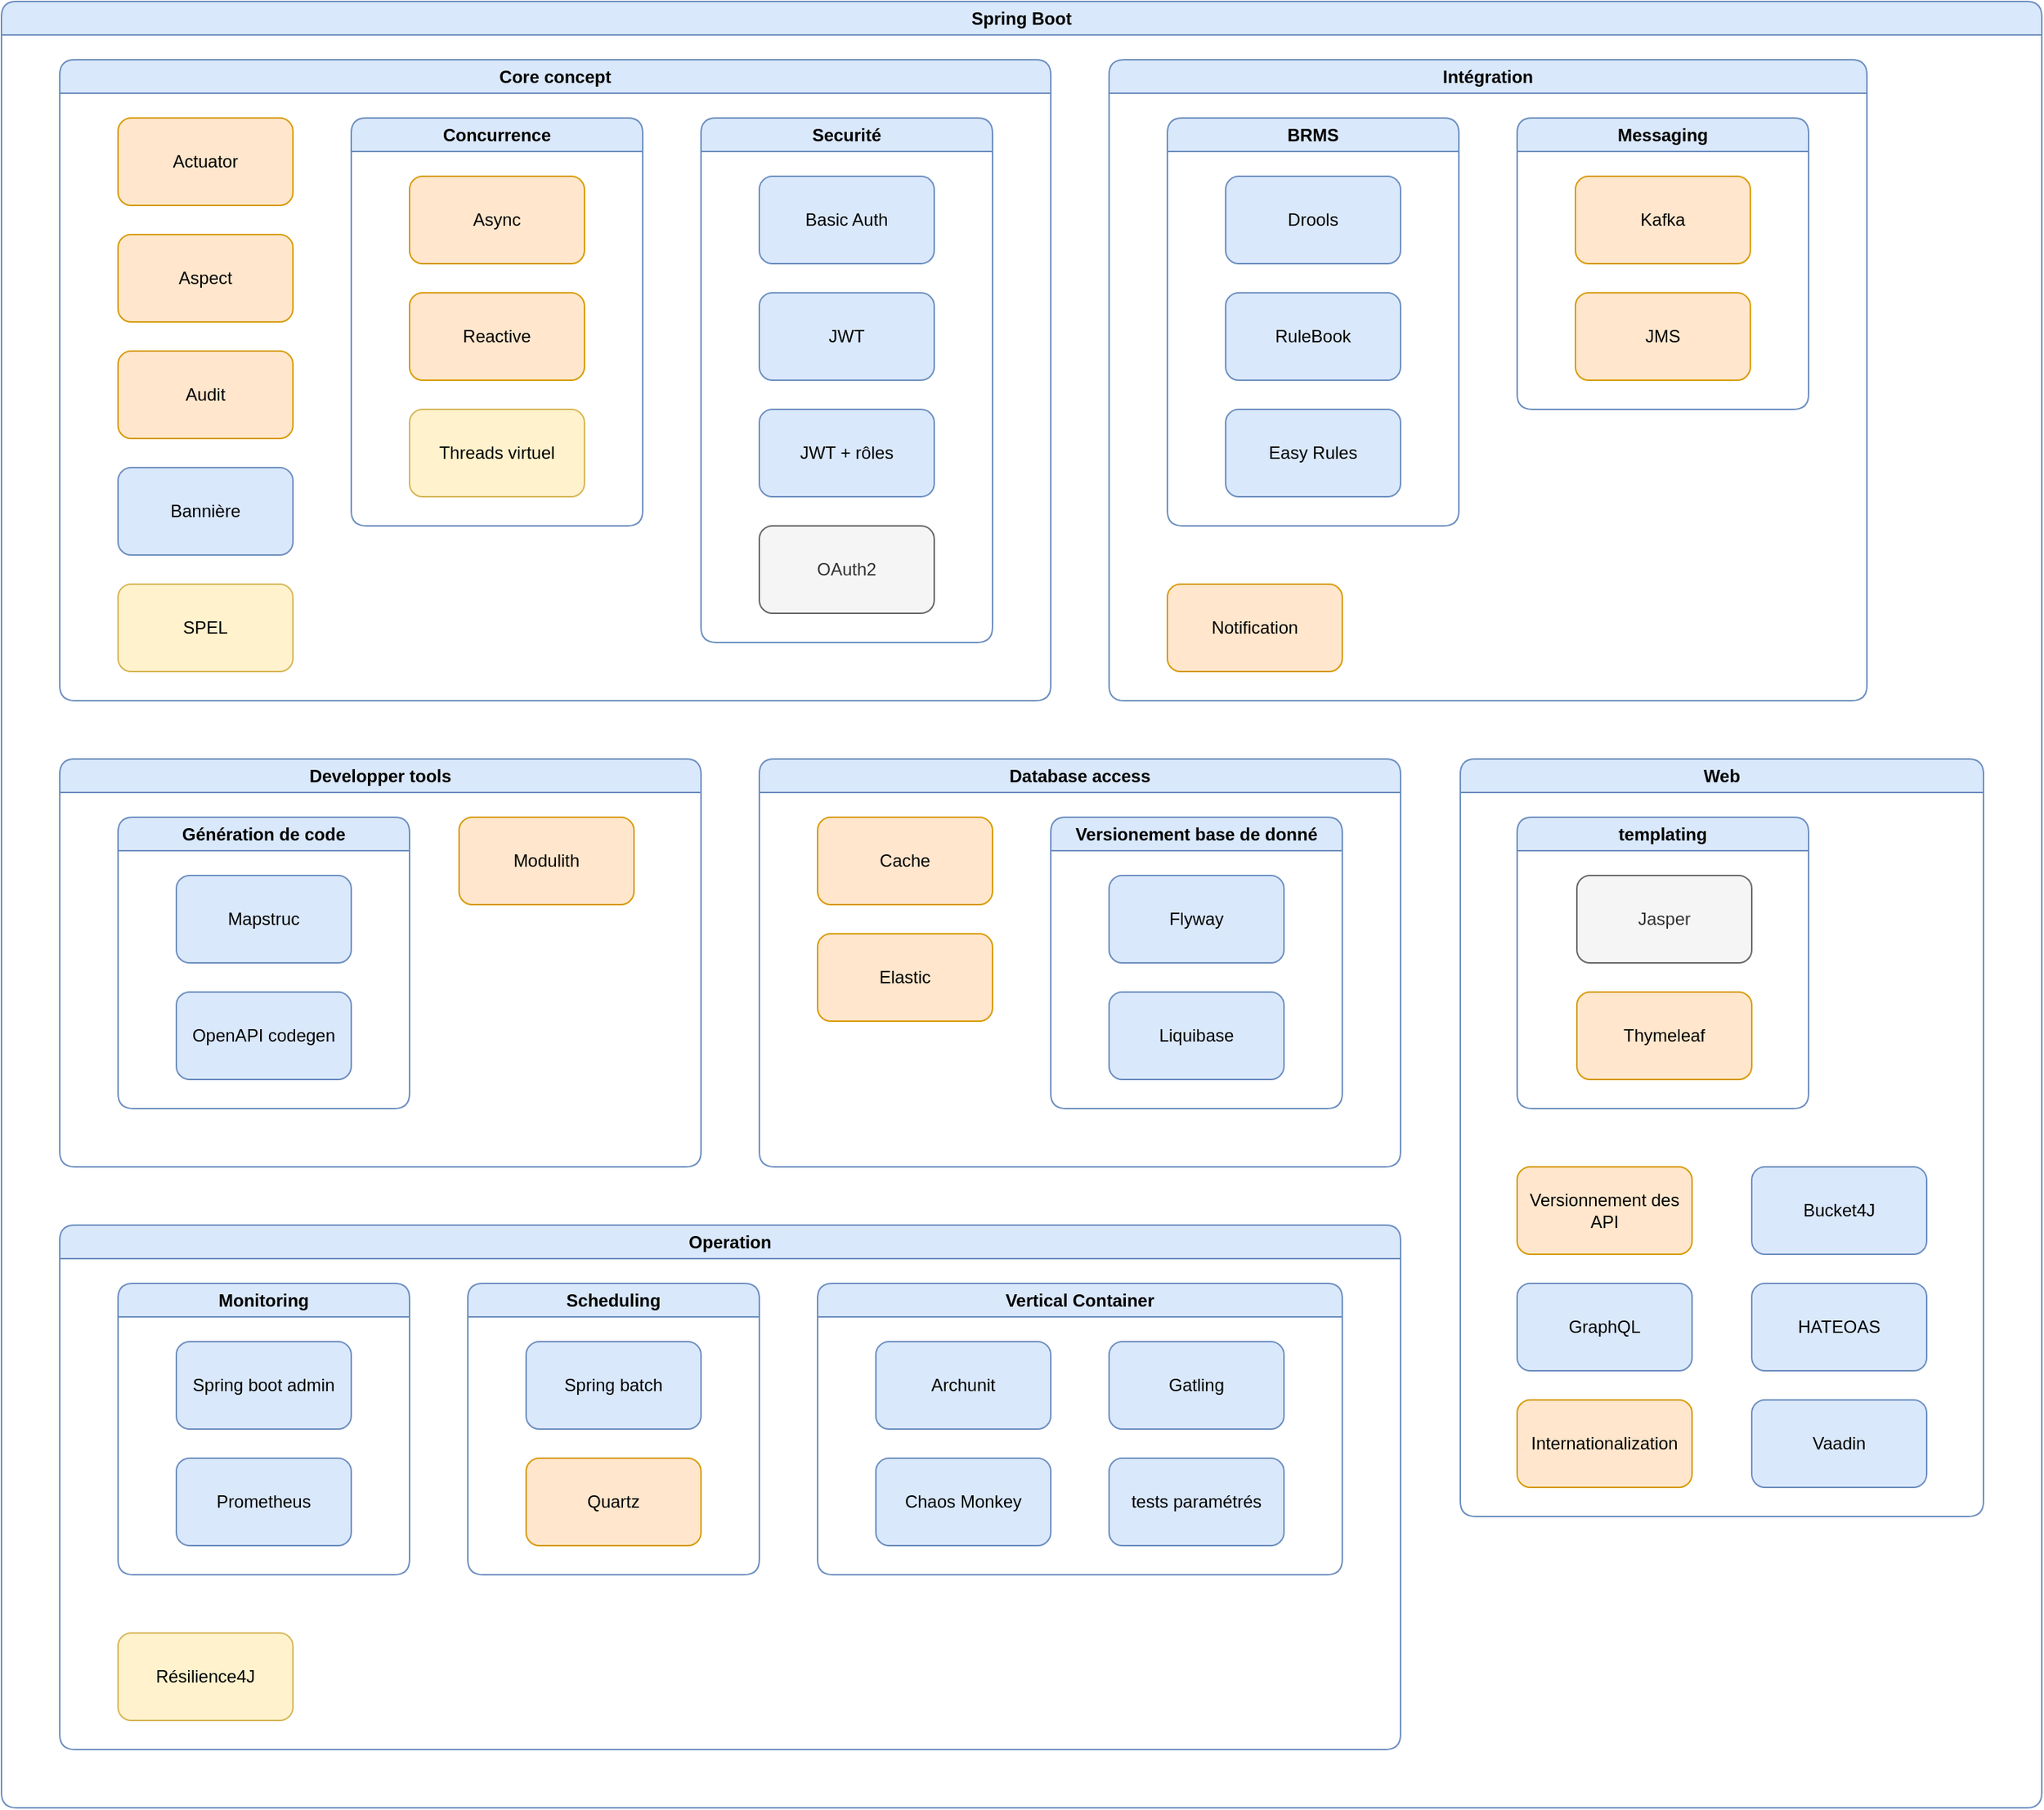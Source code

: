 <mxfile version="28.2.0">
  <diagram name="Page-1" id="JipwI8668YK4TrRfCywA">
    <mxGraphModel dx="1686" dy="1129" grid="1" gridSize="10" guides="1" tooltips="1" connect="1" arrows="1" fold="1" page="1" pageScale="1" pageWidth="827" pageHeight="1169" math="0" shadow="0">
      <root>
        <mxCell id="0" />
        <mxCell id="1" parent="0" />
        <mxCell id="ArCptN_Yku2Iqdp0kLua-1" value="Spring Boot" style="swimlane;whiteSpace=wrap;html=1;rounded=1;fillColor=#dae8fc;strokeColor=#6c8ebf;" vertex="1" parent="1">
          <mxGeometry x="40" y="40" width="1400" height="1240" as="geometry" />
        </mxCell>
        <mxCell id="ArCptN_Yku2Iqdp0kLua-2" value="Core concept" style="swimlane;whiteSpace=wrap;html=1;rounded=1;fillColor=#dae8fc;strokeColor=#6c8ebf;" vertex="1" parent="ArCptN_Yku2Iqdp0kLua-1">
          <mxGeometry x="40" y="40" width="680" height="440" as="geometry" />
        </mxCell>
        <mxCell id="ArCptN_Yku2Iqdp0kLua-3" value="Actuator" style="rounded=1;whiteSpace=wrap;html=1;fillColor=#ffe6cc;strokeColor=#d79b00;" vertex="1" parent="ArCptN_Yku2Iqdp0kLua-2">
          <mxGeometry x="40" y="40" width="120" height="60" as="geometry" />
        </mxCell>
        <mxCell id="ArCptN_Yku2Iqdp0kLua-4" value="Aspect" style="rounded=1;whiteSpace=wrap;html=1;fillColor=#ffe6cc;strokeColor=#d79b00;" vertex="1" parent="ArCptN_Yku2Iqdp0kLua-2">
          <mxGeometry x="40" y="120" width="120" height="60" as="geometry" />
        </mxCell>
        <mxCell id="ArCptN_Yku2Iqdp0kLua-5" value="Audit" style="rounded=1;whiteSpace=wrap;html=1;fillColor=#ffe6cc;strokeColor=#d79b00;" vertex="1" parent="ArCptN_Yku2Iqdp0kLua-2">
          <mxGeometry x="40" y="200" width="120" height="60" as="geometry" />
        </mxCell>
        <mxCell id="ArCptN_Yku2Iqdp0kLua-6" value="Bannière" style="rounded=1;whiteSpace=wrap;html=1;fillColor=#dae8fc;strokeColor=#6c8ebf;" vertex="1" parent="ArCptN_Yku2Iqdp0kLua-2">
          <mxGeometry x="40" y="280" width="120" height="60" as="geometry" />
        </mxCell>
        <mxCell id="ArCptN_Yku2Iqdp0kLua-7" value="Concurrence" style="swimlane;whiteSpace=wrap;html=1;rounded=1;fillColor=#dae8fc;strokeColor=#6c8ebf;" vertex="1" parent="ArCptN_Yku2Iqdp0kLua-2">
          <mxGeometry x="200" y="40" width="200" height="280" as="geometry" />
        </mxCell>
        <mxCell id="ArCptN_Yku2Iqdp0kLua-8" value="Async" style="rounded=1;whiteSpace=wrap;html=1;fillColor=#ffe6cc;strokeColor=#d79b00;" vertex="1" parent="ArCptN_Yku2Iqdp0kLua-7">
          <mxGeometry x="40" y="40" width="120" height="60" as="geometry" />
        </mxCell>
        <mxCell id="ArCptN_Yku2Iqdp0kLua-9" value="Reactive" style="rounded=1;whiteSpace=wrap;html=1;fillColor=#ffe6cc;strokeColor=#d79b00;" vertex="1" parent="ArCptN_Yku2Iqdp0kLua-7">
          <mxGeometry x="40" y="120" width="120" height="60" as="geometry" />
        </mxCell>
        <mxCell id="ArCptN_Yku2Iqdp0kLua-10" value="Threads virtuel" style="rounded=1;whiteSpace=wrap;html=1;fillColor=#fff2cc;strokeColor=#d6b656;" vertex="1" parent="ArCptN_Yku2Iqdp0kLua-7">
          <mxGeometry x="40" y="200" width="120" height="60" as="geometry" />
        </mxCell>
        <mxCell id="ArCptN_Yku2Iqdp0kLua-11" value="Securité" style="swimlane;whiteSpace=wrap;html=1;rounded=1;fillColor=#dae8fc;strokeColor=#6c8ebf;" vertex="1" parent="ArCptN_Yku2Iqdp0kLua-2">
          <mxGeometry x="440" y="40" width="200" height="360" as="geometry" />
        </mxCell>
        <mxCell id="ArCptN_Yku2Iqdp0kLua-12" value="Basic Auth" style="rounded=1;whiteSpace=wrap;html=1;fillColor=#dae8fc;strokeColor=#6c8ebf;" vertex="1" parent="ArCptN_Yku2Iqdp0kLua-11">
          <mxGeometry x="40" y="40" width="120" height="60" as="geometry" />
        </mxCell>
        <mxCell id="ArCptN_Yku2Iqdp0kLua-13" value="JWT" style="rounded=1;whiteSpace=wrap;html=1;fillColor=#dae8fc;strokeColor=#6c8ebf;" vertex="1" parent="ArCptN_Yku2Iqdp0kLua-11">
          <mxGeometry x="40" y="120" width="120" height="60" as="geometry" />
        </mxCell>
        <mxCell id="ArCptN_Yku2Iqdp0kLua-14" value="JWT + rôles" style="rounded=1;whiteSpace=wrap;html=1;fillColor=#dae8fc;strokeColor=#6c8ebf;" vertex="1" parent="ArCptN_Yku2Iqdp0kLua-11">
          <mxGeometry x="40" y="200" width="120" height="60" as="geometry" />
        </mxCell>
        <mxCell id="ArCptN_Yku2Iqdp0kLua-15" value="OAuth2" style="rounded=1;whiteSpace=wrap;html=1;fillColor=#f5f5f5;fontColor=#333333;strokeColor=#666666;" vertex="1" parent="ArCptN_Yku2Iqdp0kLua-11">
          <mxGeometry x="40" y="280" width="120" height="60" as="geometry" />
        </mxCell>
        <mxCell id="ArCptN_Yku2Iqdp0kLua-16" value="SPEL" style="rounded=1;whiteSpace=wrap;html=1;fillColor=#fff2cc;strokeColor=#d6b656;" vertex="1" parent="ArCptN_Yku2Iqdp0kLua-2">
          <mxGeometry x="40" y="360" width="120" height="60" as="geometry" />
        </mxCell>
        <mxCell id="ArCptN_Yku2Iqdp0kLua-17" value="Database access" style="swimlane;whiteSpace=wrap;html=1;rounded=1;fillColor=#dae8fc;strokeColor=#6c8ebf;" vertex="1" parent="ArCptN_Yku2Iqdp0kLua-1">
          <mxGeometry x="520" y="520" width="440" height="280" as="geometry" />
        </mxCell>
        <mxCell id="ArCptN_Yku2Iqdp0kLua-18" value="Cache" style="rounded=1;whiteSpace=wrap;html=1;fillColor=#ffe6cc;strokeColor=#d79b00;" vertex="1" parent="ArCptN_Yku2Iqdp0kLua-17">
          <mxGeometry x="40" y="40" width="120" height="60" as="geometry" />
        </mxCell>
        <mxCell id="ArCptN_Yku2Iqdp0kLua-19" value="Elastic" style="rounded=1;whiteSpace=wrap;html=1;fillColor=#ffe6cc;strokeColor=#d79b00;" vertex="1" parent="ArCptN_Yku2Iqdp0kLua-17">
          <mxGeometry x="40" y="120" width="120" height="60" as="geometry" />
        </mxCell>
        <mxCell id="ArCptN_Yku2Iqdp0kLua-20" value="Versionement base de donné" style="swimlane;whiteSpace=wrap;html=1;rounded=1;fillColor=#dae8fc;strokeColor=#6c8ebf;" vertex="1" parent="ArCptN_Yku2Iqdp0kLua-17">
          <mxGeometry x="200" y="40" width="200" height="200" as="geometry" />
        </mxCell>
        <mxCell id="ArCptN_Yku2Iqdp0kLua-21" value="Flyway" style="rounded=1;whiteSpace=wrap;html=1;fillColor=#dae8fc;strokeColor=#6c8ebf;" vertex="1" parent="ArCptN_Yku2Iqdp0kLua-20">
          <mxGeometry x="40" y="40" width="120" height="60" as="geometry" />
        </mxCell>
        <mxCell id="ArCptN_Yku2Iqdp0kLua-22" value="Liquibase" style="rounded=1;whiteSpace=wrap;html=1;fillColor=#dae8fc;strokeColor=#6c8ebf;" vertex="1" parent="ArCptN_Yku2Iqdp0kLua-20">
          <mxGeometry x="40" y="120" width="120" height="60" as="geometry" />
        </mxCell>
        <mxCell id="ArCptN_Yku2Iqdp0kLua-23" value="Developper tools" style="swimlane;whiteSpace=wrap;html=1;rounded=1;fillColor=#dae8fc;strokeColor=#6c8ebf;" vertex="1" parent="ArCptN_Yku2Iqdp0kLua-1">
          <mxGeometry x="40" y="520" width="440" height="280" as="geometry" />
        </mxCell>
        <mxCell id="ArCptN_Yku2Iqdp0kLua-24" value="Génération de code" style="swimlane;whiteSpace=wrap;html=1;rounded=1;fillColor=#dae8fc;strokeColor=#6c8ebf;" vertex="1" parent="ArCptN_Yku2Iqdp0kLua-23">
          <mxGeometry x="40" y="40" width="200" height="200" as="geometry" />
        </mxCell>
        <mxCell id="ArCptN_Yku2Iqdp0kLua-25" value="Mapstruc" style="rounded=1;whiteSpace=wrap;html=1;fillColor=#dae8fc;strokeColor=#6c8ebf;" vertex="1" parent="ArCptN_Yku2Iqdp0kLua-24">
          <mxGeometry x="40" y="40" width="120" height="60" as="geometry" />
        </mxCell>
        <mxCell id="ArCptN_Yku2Iqdp0kLua-26" value="OpenAPI codegen" style="rounded=1;whiteSpace=wrap;html=1;fillColor=#dae8fc;strokeColor=#6c8ebf;" vertex="1" parent="ArCptN_Yku2Iqdp0kLua-24">
          <mxGeometry x="40" y="120" width="120" height="60" as="geometry" />
        </mxCell>
        <mxCell id="ArCptN_Yku2Iqdp0kLua-27" value="Modulith" style="rounded=1;whiteSpace=wrap;html=1;fillColor=#ffe6cc;strokeColor=#d79b00;" vertex="1" parent="ArCptN_Yku2Iqdp0kLua-23">
          <mxGeometry x="274" y="40" width="120" height="60" as="geometry" />
        </mxCell>
        <mxCell id="ArCptN_Yku2Iqdp0kLua-28" value="Intégration" style="swimlane;whiteSpace=wrap;html=1;rounded=1;fillColor=#dae8fc;strokeColor=#6c8ebf;" vertex="1" parent="ArCptN_Yku2Iqdp0kLua-1">
          <mxGeometry x="760" y="40" width="520" height="440" as="geometry" />
        </mxCell>
        <mxCell id="ArCptN_Yku2Iqdp0kLua-29" value="BRMS" style="swimlane;whiteSpace=wrap;html=1;rounded=1;fillColor=#dae8fc;strokeColor=#6c8ebf;" vertex="1" parent="ArCptN_Yku2Iqdp0kLua-28">
          <mxGeometry x="40" y="40" width="200" height="280" as="geometry" />
        </mxCell>
        <mxCell id="ArCptN_Yku2Iqdp0kLua-30" value="Drools" style="rounded=1;whiteSpace=wrap;html=1;fillColor=#dae8fc;strokeColor=#6c8ebf;" vertex="1" parent="ArCptN_Yku2Iqdp0kLua-29">
          <mxGeometry x="40" y="40" width="120" height="60" as="geometry" />
        </mxCell>
        <mxCell id="ArCptN_Yku2Iqdp0kLua-31" value="RuleBook" style="rounded=1;whiteSpace=wrap;html=1;fillColor=#dae8fc;strokeColor=#6c8ebf;" vertex="1" parent="ArCptN_Yku2Iqdp0kLua-29">
          <mxGeometry x="40" y="120" width="120" height="60" as="geometry" />
        </mxCell>
        <mxCell id="ArCptN_Yku2Iqdp0kLua-32" value="Easy Rules" style="rounded=1;whiteSpace=wrap;html=1;fillColor=#dae8fc;strokeColor=#6c8ebf;" vertex="1" parent="ArCptN_Yku2Iqdp0kLua-29">
          <mxGeometry x="40" y="200" width="120" height="60" as="geometry" />
        </mxCell>
        <mxCell id="ArCptN_Yku2Iqdp0kLua-33" value="Messaging" style="swimlane;whiteSpace=wrap;html=1;rounded=1;startSize=23;fillColor=#dae8fc;strokeColor=#6c8ebf;" vertex="1" parent="ArCptN_Yku2Iqdp0kLua-28">
          <mxGeometry x="280" y="40" width="200" height="200" as="geometry" />
        </mxCell>
        <mxCell id="ArCptN_Yku2Iqdp0kLua-34" value="Kafka" style="rounded=1;whiteSpace=wrap;html=1;fillColor=#ffe6cc;strokeColor=#d79b00;" vertex="1" parent="ArCptN_Yku2Iqdp0kLua-33">
          <mxGeometry x="40" y="40" width="120" height="60" as="geometry" />
        </mxCell>
        <mxCell id="ArCptN_Yku2Iqdp0kLua-35" value="JMS" style="rounded=1;whiteSpace=wrap;html=1;fillColor=#ffe6cc;strokeColor=#d79b00;" vertex="1" parent="ArCptN_Yku2Iqdp0kLua-33">
          <mxGeometry x="40" y="120" width="120" height="60" as="geometry" />
        </mxCell>
        <mxCell id="ArCptN_Yku2Iqdp0kLua-36" value="Notification" style="rounded=1;whiteSpace=wrap;html=1;fillColor=#ffe6cc;strokeColor=#d79b00;" vertex="1" parent="ArCptN_Yku2Iqdp0kLua-28">
          <mxGeometry x="40" y="360" width="120" height="60" as="geometry" />
        </mxCell>
        <mxCell id="ArCptN_Yku2Iqdp0kLua-37" value="Operation" style="swimlane;whiteSpace=wrap;html=1;rounded=1;fillColor=#dae8fc;strokeColor=#6c8ebf;" vertex="1" parent="ArCptN_Yku2Iqdp0kLua-1">
          <mxGeometry x="40" y="840" width="920" height="360" as="geometry" />
        </mxCell>
        <mxCell id="ArCptN_Yku2Iqdp0kLua-38" value="Monitoring" style="swimlane;whiteSpace=wrap;html=1;rounded=1;fillColor=#dae8fc;strokeColor=#6c8ebf;" vertex="1" parent="ArCptN_Yku2Iqdp0kLua-37">
          <mxGeometry x="40" y="40" width="200" height="200" as="geometry" />
        </mxCell>
        <mxCell id="ArCptN_Yku2Iqdp0kLua-39" value="Spring boot admin" style="rounded=1;whiteSpace=wrap;html=1;fillColor=#dae8fc;strokeColor=#6c8ebf;" vertex="1" parent="ArCptN_Yku2Iqdp0kLua-38">
          <mxGeometry x="40" y="40" width="120" height="60" as="geometry" />
        </mxCell>
        <mxCell id="ArCptN_Yku2Iqdp0kLua-40" value="Prometheus" style="rounded=1;whiteSpace=wrap;html=1;fillColor=#dae8fc;strokeColor=#6c8ebf;" vertex="1" parent="ArCptN_Yku2Iqdp0kLua-38">
          <mxGeometry x="40" y="120" width="120" height="60" as="geometry" />
        </mxCell>
        <mxCell id="ArCptN_Yku2Iqdp0kLua-41" value="Scheduling" style="swimlane;whiteSpace=wrap;html=1;rounded=1;fillColor=#dae8fc;strokeColor=#6c8ebf;" vertex="1" parent="ArCptN_Yku2Iqdp0kLua-37">
          <mxGeometry x="280" y="40" width="200" height="200" as="geometry" />
        </mxCell>
        <mxCell id="ArCptN_Yku2Iqdp0kLua-42" value="Spring batch" style="rounded=1;whiteSpace=wrap;html=1;fillColor=#dae8fc;strokeColor=#6c8ebf;" vertex="1" parent="ArCptN_Yku2Iqdp0kLua-41">
          <mxGeometry x="40" y="40" width="120" height="60" as="geometry" />
        </mxCell>
        <mxCell id="ArCptN_Yku2Iqdp0kLua-43" value="Quartz" style="rounded=1;whiteSpace=wrap;html=1;fillColor=#ffe6cc;strokeColor=#d79b00;" vertex="1" parent="ArCptN_Yku2Iqdp0kLua-41">
          <mxGeometry x="40" y="120" width="120" height="60" as="geometry" />
        </mxCell>
        <mxCell id="ArCptN_Yku2Iqdp0kLua-44" value="Vertical Container" style="swimlane;whiteSpace=wrap;html=1;rounded=1;fillColor=#dae8fc;strokeColor=#6c8ebf;" vertex="1" parent="ArCptN_Yku2Iqdp0kLua-37">
          <mxGeometry x="520" y="40" width="360" height="200" as="geometry" />
        </mxCell>
        <mxCell id="ArCptN_Yku2Iqdp0kLua-45" value="Archunit" style="rounded=1;whiteSpace=wrap;html=1;fillColor=#dae8fc;strokeColor=#6c8ebf;" vertex="1" parent="ArCptN_Yku2Iqdp0kLua-44">
          <mxGeometry x="40" y="40" width="120" height="60" as="geometry" />
        </mxCell>
        <mxCell id="ArCptN_Yku2Iqdp0kLua-46" value="Chaos Monkey" style="rounded=1;whiteSpace=wrap;html=1;fillColor=#dae8fc;strokeColor=#6c8ebf;" vertex="1" parent="ArCptN_Yku2Iqdp0kLua-44">
          <mxGeometry x="40" y="120" width="120" height="60" as="geometry" />
        </mxCell>
        <mxCell id="ArCptN_Yku2Iqdp0kLua-47" value="Gatling" style="rounded=1;whiteSpace=wrap;html=1;fillColor=#dae8fc;strokeColor=#6c8ebf;" vertex="1" parent="ArCptN_Yku2Iqdp0kLua-44">
          <mxGeometry x="200" y="40" width="120" height="60" as="geometry" />
        </mxCell>
        <mxCell id="ArCptN_Yku2Iqdp0kLua-48" value="tests paramétrés" style="rounded=1;whiteSpace=wrap;html=1;fillColor=#dae8fc;strokeColor=#6c8ebf;" vertex="1" parent="ArCptN_Yku2Iqdp0kLua-44">
          <mxGeometry x="200" y="120" width="120" height="60" as="geometry" />
        </mxCell>
        <mxCell id="ArCptN_Yku2Iqdp0kLua-64" value="Résilience4J" style="rounded=1;whiteSpace=wrap;html=1;fillColor=#fff2cc;strokeColor=#d6b656;" vertex="1" parent="ArCptN_Yku2Iqdp0kLua-37">
          <mxGeometry x="40" y="280" width="120" height="60" as="geometry" />
        </mxCell>
        <mxCell id="ArCptN_Yku2Iqdp0kLua-53" value="Web" style="swimlane;whiteSpace=wrap;html=1;rounded=1;fillColor=#dae8fc;strokeColor=#6c8ebf;" vertex="1" parent="ArCptN_Yku2Iqdp0kLua-1">
          <mxGeometry x="1001" y="520" width="359" height="520" as="geometry" />
        </mxCell>
        <mxCell id="ArCptN_Yku2Iqdp0kLua-54" value="templating" style="swimlane;whiteSpace=wrap;html=1;rounded=1;fillColor=#dae8fc;strokeColor=#6c8ebf;" vertex="1" parent="ArCptN_Yku2Iqdp0kLua-53">
          <mxGeometry x="39" y="40" width="200" height="200" as="geometry" />
        </mxCell>
        <mxCell id="ArCptN_Yku2Iqdp0kLua-55" value="Jasper" style="rounded=1;whiteSpace=wrap;html=1;fillColor=#f5f5f5;fontColor=#333333;strokeColor=#666666;" vertex="1" parent="ArCptN_Yku2Iqdp0kLua-54">
          <mxGeometry x="41" y="40" width="120" height="60" as="geometry" />
        </mxCell>
        <mxCell id="ArCptN_Yku2Iqdp0kLua-56" value="Thymeleaf" style="rounded=1;whiteSpace=wrap;html=1;fillColor=#ffe6cc;strokeColor=#d79b00;" vertex="1" parent="ArCptN_Yku2Iqdp0kLua-54">
          <mxGeometry x="41" y="120" width="120" height="60" as="geometry" />
        </mxCell>
        <mxCell id="ArCptN_Yku2Iqdp0kLua-57" value="Versionnement des API" style="rounded=1;whiteSpace=wrap;html=1;fillColor=#ffe6cc;strokeColor=#d79b00;" vertex="1" parent="ArCptN_Yku2Iqdp0kLua-53">
          <mxGeometry x="39" y="280" width="120" height="60" as="geometry" />
        </mxCell>
        <mxCell id="ArCptN_Yku2Iqdp0kLua-58" value="Bucket4J" style="rounded=1;whiteSpace=wrap;html=1;fillColor=#dae8fc;strokeColor=#6c8ebf;" vertex="1" parent="ArCptN_Yku2Iqdp0kLua-53">
          <mxGeometry x="200" y="280" width="120" height="60" as="geometry" />
        </mxCell>
        <mxCell id="ArCptN_Yku2Iqdp0kLua-60" value="GraphQL" style="rounded=1;whiteSpace=wrap;html=1;fillColor=#dae8fc;strokeColor=#6c8ebf;" vertex="1" parent="ArCptN_Yku2Iqdp0kLua-53">
          <mxGeometry x="39" y="360" width="120" height="60" as="geometry" />
        </mxCell>
        <mxCell id="ArCptN_Yku2Iqdp0kLua-61" value="HATEOAS" style="rounded=1;whiteSpace=wrap;html=1;fillColor=#dae8fc;strokeColor=#6c8ebf;" vertex="1" parent="ArCptN_Yku2Iqdp0kLua-53">
          <mxGeometry x="200" y="360" width="120" height="60" as="geometry" />
        </mxCell>
        <mxCell id="ArCptN_Yku2Iqdp0kLua-62" value="Internationalization" style="rounded=1;whiteSpace=wrap;html=1;fillColor=#ffe6cc;strokeColor=#d79b00;" vertex="1" parent="ArCptN_Yku2Iqdp0kLua-53">
          <mxGeometry x="39" y="440" width="120" height="60" as="geometry" />
        </mxCell>
        <mxCell id="ArCptN_Yku2Iqdp0kLua-63" value="Vaadin" style="rounded=1;whiteSpace=wrap;html=1;fillColor=#dae8fc;strokeColor=#6c8ebf;" vertex="1" parent="ArCptN_Yku2Iqdp0kLua-53">
          <mxGeometry x="200" y="440" width="120" height="60" as="geometry" />
        </mxCell>
      </root>
    </mxGraphModel>
  </diagram>
</mxfile>
